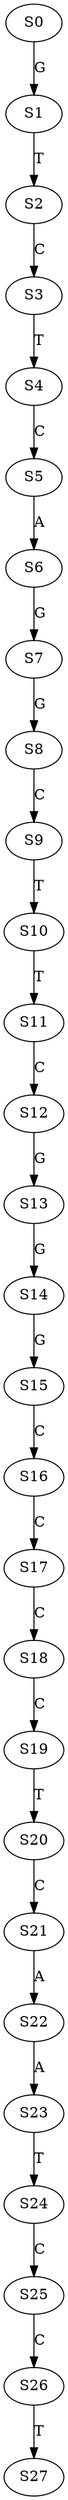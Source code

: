 strict digraph  {
	S0 -> S1 [ label = G ];
	S1 -> S2 [ label = T ];
	S2 -> S3 [ label = C ];
	S3 -> S4 [ label = T ];
	S4 -> S5 [ label = C ];
	S5 -> S6 [ label = A ];
	S6 -> S7 [ label = G ];
	S7 -> S8 [ label = G ];
	S8 -> S9 [ label = C ];
	S9 -> S10 [ label = T ];
	S10 -> S11 [ label = T ];
	S11 -> S12 [ label = C ];
	S12 -> S13 [ label = G ];
	S13 -> S14 [ label = G ];
	S14 -> S15 [ label = G ];
	S15 -> S16 [ label = C ];
	S16 -> S17 [ label = C ];
	S17 -> S18 [ label = C ];
	S18 -> S19 [ label = C ];
	S19 -> S20 [ label = T ];
	S20 -> S21 [ label = C ];
	S21 -> S22 [ label = A ];
	S22 -> S23 [ label = A ];
	S23 -> S24 [ label = T ];
	S24 -> S25 [ label = C ];
	S25 -> S26 [ label = C ];
	S26 -> S27 [ label = T ];
}
